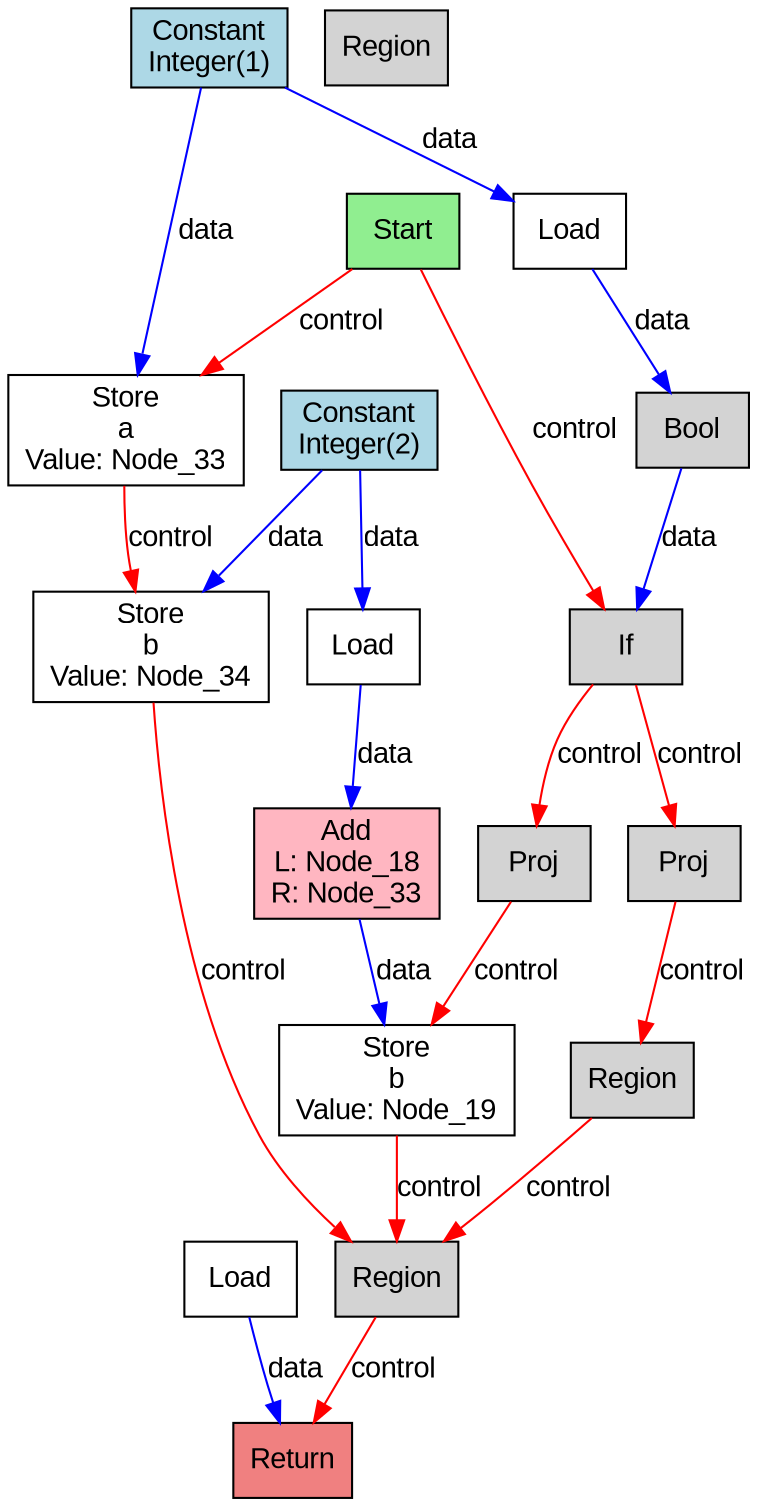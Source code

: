 digraph SoNir {
  rankdir=TB;
  node [shape=box, style=filled, fontname="Arial"];
  edge [fontname="Arial"];

  Node_12 [label="Load\n", fillcolor="white"];
  Node_13 [label="Bool", fillcolor="lightgray"];
  Node_28 [label="Load\n", fillcolor="white"];
  Node_30 [label="Constant\nInteger(2)", fillcolor="lightblue"];
  Node_19 [label="Add\nL: Node_18\nR: Node_33", fillcolor="lightpink"];
  Node_32 [label="Constant\nInteger(1)", fillcolor="lightblue"];
  Node_14 [label="If", fillcolor="lightgray"];
  Node_29 [label="Return", fillcolor="lightcoral"];
  Node_15 [label="Proj", fillcolor="lightgray"];
  Node_22 [label="Region", fillcolor="lightgray"];
  Node_18 [label="Load\n", fillcolor="white"];
  Node_21 [label="Region", fillcolor="lightgray"];
  Node_23 [label="Region", fillcolor="lightgray"];
  Node_0 [label="Start", fillcolor="lightgreen"];
  Node_16 [label="Proj", fillcolor="lightgray"];
  Node_20 [label="Store\nb\nValue: Node_19", fillcolor="white"];
  Node_6 [label="Store\na\nValue: Node_33", fillcolor="white"];
  Node_10 [label="Store\nb\nValue: Node_34", fillcolor="white"];

  Node_0 -> Node_6 [label="control", color="red"];
  Node_6 -> Node_10 [label="control", color="red"];
  Node_12 -> Node_13 [label="data", color="blue"];
  Node_13 -> Node_14 [label="data", color="blue"];
  Node_14 -> Node_15 [label="control", color="red"];
  Node_14 -> Node_16 [label="control", color="red"];
  Node_0 -> Node_14 [label="control", color="red"];
  Node_18 -> Node_19 [label="data", color="blue"];
  Node_19 -> Node_20 [label="data", color="blue"];
  Node_15 -> Node_20 [label="control", color="red"];
  Node_16 -> Node_21 [label="control", color="red"];
  Node_20 -> Node_22 [label="control", color="red"];
  Node_21 -> Node_22 [label="control", color="red"];
  Node_10 -> Node_22 [label="control", color="red"];
  Node_28 -> Node_29 [label="data", color="blue"];
  Node_22 -> Node_29 [label="control", color="red"];
  Node_30 -> Node_10 [label="data", color="blue"];
  Node_30 -> Node_18 [label="data", color="blue"];
  Node_32 -> Node_6 [label="data", color="blue"];
  Node_32 -> Node_12 [label="data", color="blue"];
}
